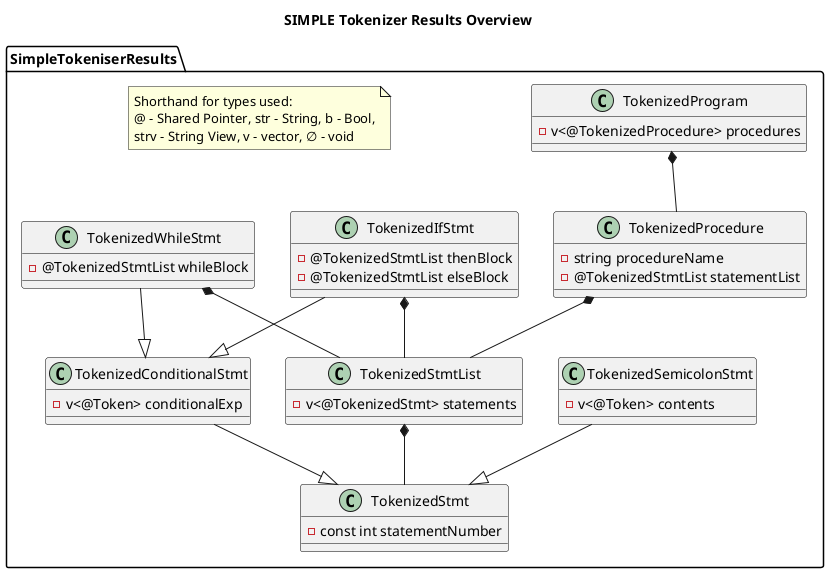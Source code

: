 @startuml
' !include ../style.puml
skinparam ClassFontColor #000000
skinparam ClassBorderColor #000000

title SIMPLE Tokenizer Results Overview

package SimpleTokeniserResults {
    Class TokenizedProgram {
        - v<@TokenizedProcedure> procedures
    }

    note as n1
        Shorthand for types used:
        @ - Shared Pointer, str - String, b - Bool,
        strv - String View, v - vector, ∅ - void
    end note

    Class TokenizedProcedure {
        - string procedureName
        - @TokenizedStmtList statementList
    }

    Class TokenizedStmtList {
        - v<@TokenizedStmt> statements
    }

    Class TokenizedStmt {
        - const int statementNumber
    }

    Class TokenizedSemicolonStmt {
        - v<@Token> contents
    }

    Class TokenizedConditionalStmt {
        - v<@Token> conditionalExp
    }

    Class TokenizedIfStmt {
        - @TokenizedStmtList thenBlock
        - @TokenizedStmtList elseBlock
    }

    Class TokenizedWhileStmt {
        - @TokenizedStmtList whileBlock
    }
}
TokenizedProgram *-- TokenizedProcedure
TokenizedProcedure *-- TokenizedStmtList
TokenizedStmtList *-- TokenizedStmt
TokenizedIfStmt *-- TokenizedStmtList
TokenizedWhileStmt *-- TokenizedStmtList

TokenizedIfStmt --|> TokenizedConditionalStmt
TokenizedWhileStmt --|> TokenizedConditionalStmt
TokenizedConditionalStmt --|> TokenizedStmt
TokenizedSemicolonStmt --|> TokenizedStmt

@end